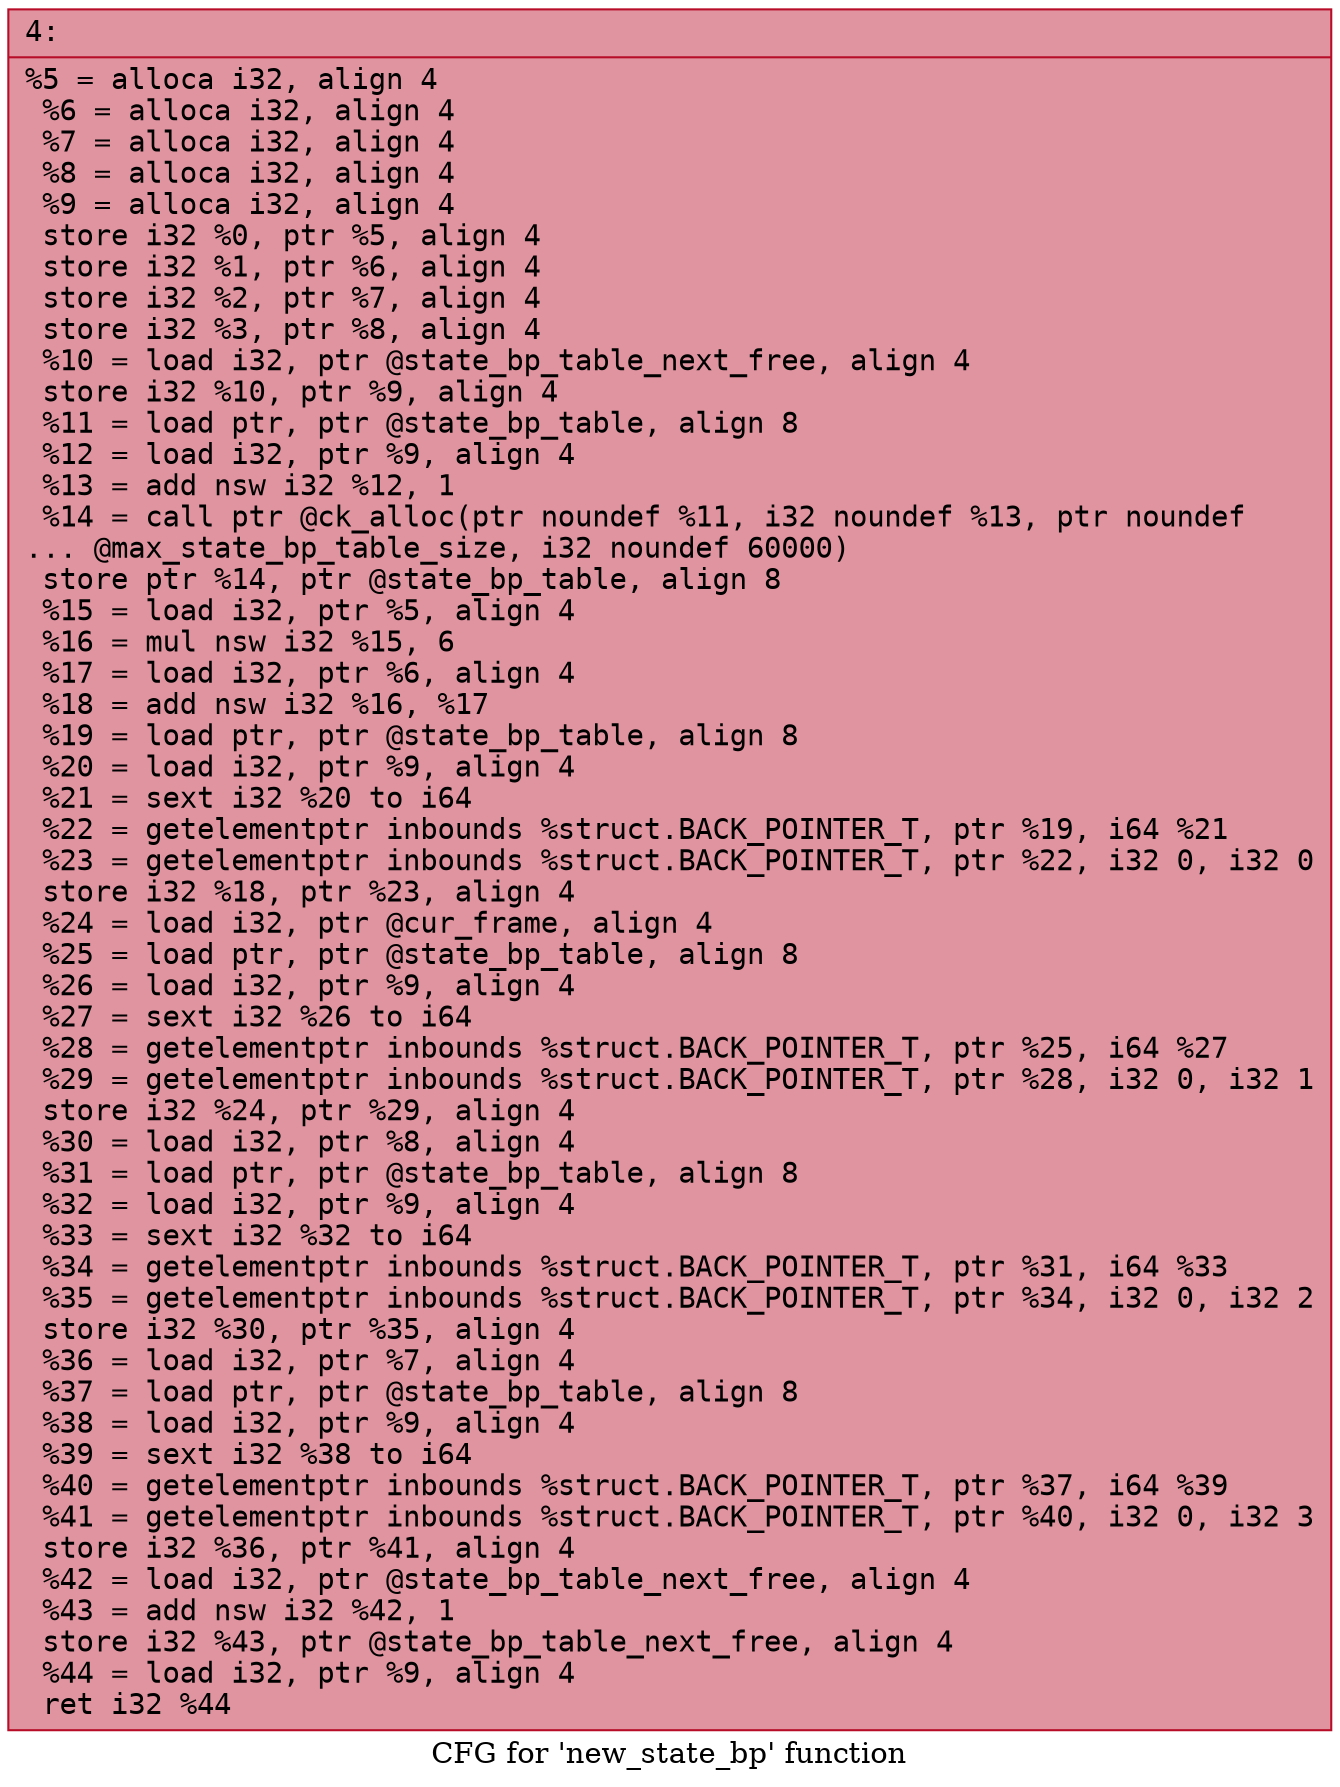 digraph "CFG for 'new_state_bp' function" {
	label="CFG for 'new_state_bp' function";

	Node0x600000d3c960 [shape=record,color="#b70d28ff", style=filled, fillcolor="#b70d2870" fontname="Courier",label="{4:\l|  %5 = alloca i32, align 4\l  %6 = alloca i32, align 4\l  %7 = alloca i32, align 4\l  %8 = alloca i32, align 4\l  %9 = alloca i32, align 4\l  store i32 %0, ptr %5, align 4\l  store i32 %1, ptr %6, align 4\l  store i32 %2, ptr %7, align 4\l  store i32 %3, ptr %8, align 4\l  %10 = load i32, ptr @state_bp_table_next_free, align 4\l  store i32 %10, ptr %9, align 4\l  %11 = load ptr, ptr @state_bp_table, align 8\l  %12 = load i32, ptr %9, align 4\l  %13 = add nsw i32 %12, 1\l  %14 = call ptr @ck_alloc(ptr noundef %11, i32 noundef %13, ptr noundef\l... @max_state_bp_table_size, i32 noundef 60000)\l  store ptr %14, ptr @state_bp_table, align 8\l  %15 = load i32, ptr %5, align 4\l  %16 = mul nsw i32 %15, 6\l  %17 = load i32, ptr %6, align 4\l  %18 = add nsw i32 %16, %17\l  %19 = load ptr, ptr @state_bp_table, align 8\l  %20 = load i32, ptr %9, align 4\l  %21 = sext i32 %20 to i64\l  %22 = getelementptr inbounds %struct.BACK_POINTER_T, ptr %19, i64 %21\l  %23 = getelementptr inbounds %struct.BACK_POINTER_T, ptr %22, i32 0, i32 0\l  store i32 %18, ptr %23, align 4\l  %24 = load i32, ptr @cur_frame, align 4\l  %25 = load ptr, ptr @state_bp_table, align 8\l  %26 = load i32, ptr %9, align 4\l  %27 = sext i32 %26 to i64\l  %28 = getelementptr inbounds %struct.BACK_POINTER_T, ptr %25, i64 %27\l  %29 = getelementptr inbounds %struct.BACK_POINTER_T, ptr %28, i32 0, i32 1\l  store i32 %24, ptr %29, align 4\l  %30 = load i32, ptr %8, align 4\l  %31 = load ptr, ptr @state_bp_table, align 8\l  %32 = load i32, ptr %9, align 4\l  %33 = sext i32 %32 to i64\l  %34 = getelementptr inbounds %struct.BACK_POINTER_T, ptr %31, i64 %33\l  %35 = getelementptr inbounds %struct.BACK_POINTER_T, ptr %34, i32 0, i32 2\l  store i32 %30, ptr %35, align 4\l  %36 = load i32, ptr %7, align 4\l  %37 = load ptr, ptr @state_bp_table, align 8\l  %38 = load i32, ptr %9, align 4\l  %39 = sext i32 %38 to i64\l  %40 = getelementptr inbounds %struct.BACK_POINTER_T, ptr %37, i64 %39\l  %41 = getelementptr inbounds %struct.BACK_POINTER_T, ptr %40, i32 0, i32 3\l  store i32 %36, ptr %41, align 4\l  %42 = load i32, ptr @state_bp_table_next_free, align 4\l  %43 = add nsw i32 %42, 1\l  store i32 %43, ptr @state_bp_table_next_free, align 4\l  %44 = load i32, ptr %9, align 4\l  ret i32 %44\l}"];
}
